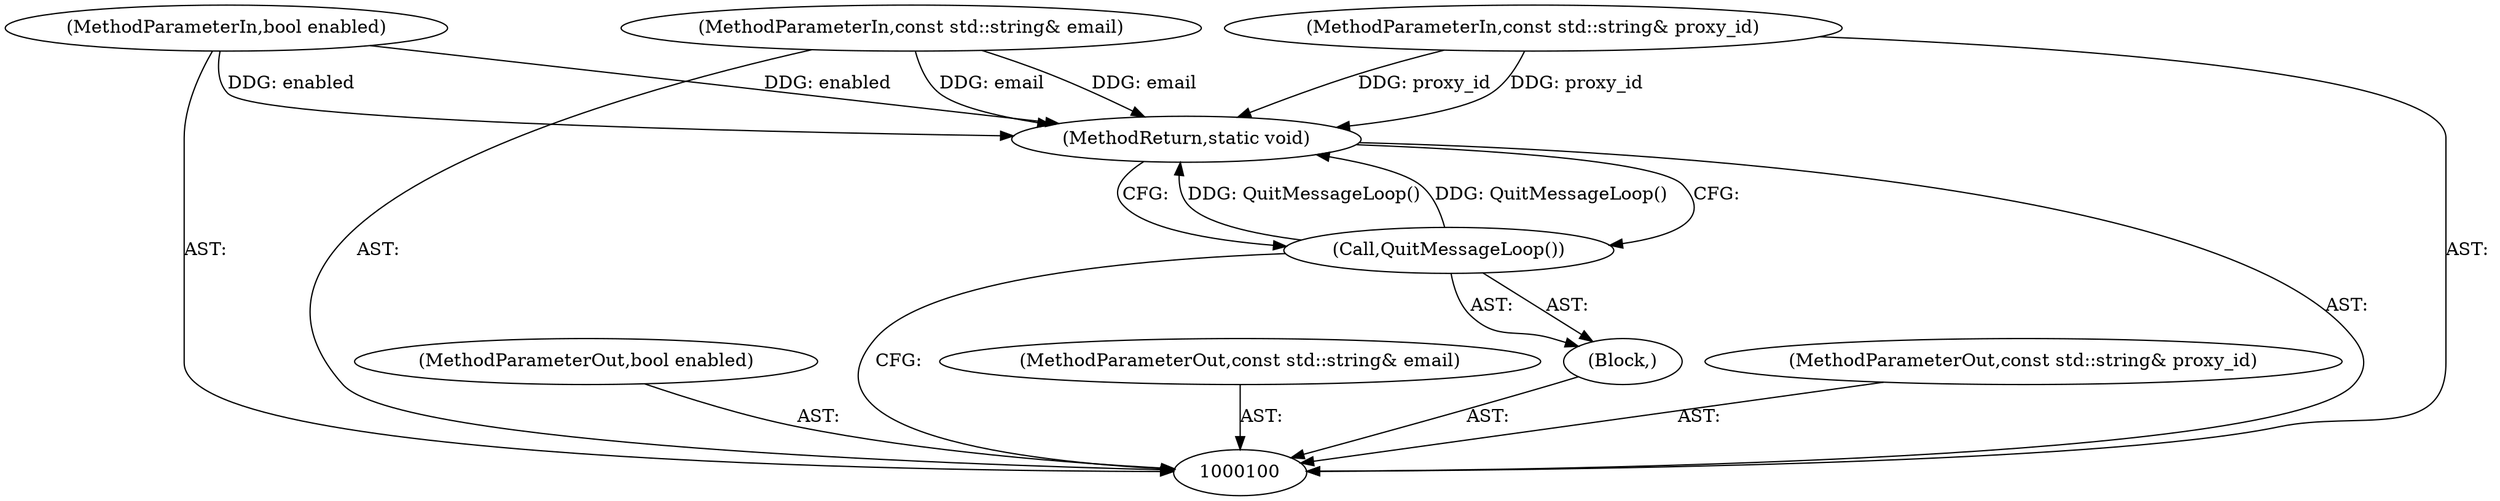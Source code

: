 digraph "1_Chrome_53262b5285efbbfdbbcc17fbf5200890f1ee295c" {
"1000106" [label="(MethodReturn,static void)"];
"1000101" [label="(MethodParameterIn,bool enabled)"];
"1000115" [label="(MethodParameterOut,bool enabled)"];
"1000102" [label="(MethodParameterIn,const std::string& email)"];
"1000116" [label="(MethodParameterOut,const std::string& email)"];
"1000103" [label="(MethodParameterIn,const std::string& proxy_id)"];
"1000117" [label="(MethodParameterOut,const std::string& proxy_id)"];
"1000104" [label="(Block,)"];
"1000105" [label="(Call,QuitMessageLoop())"];
"1000106" -> "1000100"  [label="AST: "];
"1000106" -> "1000105"  [label="CFG: "];
"1000105" -> "1000106"  [label="DDG: QuitMessageLoop()"];
"1000103" -> "1000106"  [label="DDG: proxy_id"];
"1000102" -> "1000106"  [label="DDG: email"];
"1000101" -> "1000106"  [label="DDG: enabled"];
"1000101" -> "1000100"  [label="AST: "];
"1000101" -> "1000106"  [label="DDG: enabled"];
"1000115" -> "1000100"  [label="AST: "];
"1000102" -> "1000100"  [label="AST: "];
"1000102" -> "1000106"  [label="DDG: email"];
"1000116" -> "1000100"  [label="AST: "];
"1000103" -> "1000100"  [label="AST: "];
"1000103" -> "1000106"  [label="DDG: proxy_id"];
"1000117" -> "1000100"  [label="AST: "];
"1000104" -> "1000100"  [label="AST: "];
"1000105" -> "1000104"  [label="AST: "];
"1000105" -> "1000104"  [label="AST: "];
"1000105" -> "1000100"  [label="CFG: "];
"1000106" -> "1000105"  [label="CFG: "];
"1000105" -> "1000106"  [label="DDG: QuitMessageLoop()"];
}
